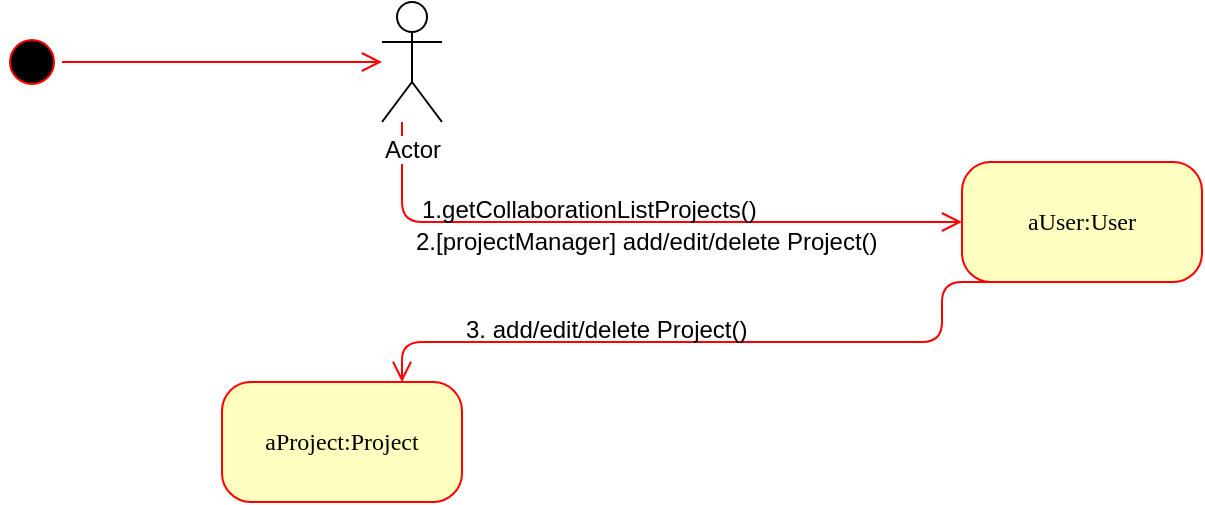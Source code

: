<mxfile version="10.6.8" type="github"><diagram id="bTygP8jArC5ZgPPniFPT" name="Page-1"><mxGraphModel dx="840" dy="471" grid="1" gridSize="10" guides="1" tooltips="1" connect="1" arrows="1" fold="1" page="1" pageScale="1" pageWidth="850" pageHeight="1100" math="0" shadow="0"><root><mxCell id="0"/><mxCell id="1" parent="0"/><mxCell id="5CvR00MzhttzFKRVb2KG-1" value="" style="ellipse;html=1;shape=startState;fillColor=#000000;strokeColor=#ff0000;rounded=1;shadow=0;comic=0;labelBackgroundColor=none;fontFamily=Verdana;fontSize=12;fontColor=#000000;align=center;direction=south;" vertex="1" parent="1"><mxGeometry x="130" y="135" width="30" height="30" as="geometry"/></mxCell><mxCell id="5CvR00MzhttzFKRVb2KG-2" value="aProject:Project" style="rounded=1;whiteSpace=wrap;html=1;arcSize=24;fillColor=#ffffc0;strokeColor=#ff0000;shadow=0;comic=0;labelBackgroundColor=none;fontFamily=Verdana;fontSize=12;fontColor=#000000;align=center;" vertex="1" parent="1"><mxGeometry x="240" y="310" width="120" height="60" as="geometry"/></mxCell><mxCell id="5CvR00MzhttzFKRVb2KG-3" value="aUser:User" style="rounded=1;whiteSpace=wrap;html=1;arcSize=24;fillColor=#ffffc0;strokeColor=#ff0000;shadow=0;comic=0;labelBackgroundColor=none;fontFamily=Verdana;fontSize=12;fontColor=#000000;align=center;" vertex="1" parent="1"><mxGeometry x="610" y="200" width="120" height="60" as="geometry"/></mxCell><mxCell id="5CvR00MzhttzFKRVb2KG-4" style="edgeStyle=orthogonalEdgeStyle;html=1;labelBackgroundColor=none;endArrow=open;endSize=8;strokeColor=#ff0000;fontFamily=Verdana;fontSize=12;align=left;" edge="1" parent="1" source="5CvR00MzhttzFKRVb2KG-1"><mxGeometry relative="1" as="geometry"><mxPoint x="320" y="150" as="targetPoint"/></mxGeometry></mxCell><mxCell id="5CvR00MzhttzFKRVb2KG-5" style="edgeStyle=orthogonalEdgeStyle;html=1;labelBackgroundColor=none;endArrow=open;endSize=8;strokeColor=#ff0000;fontFamily=Verdana;fontSize=12;align=left;entryX=0;entryY=0.5;" edge="1" parent="1" target="5CvR00MzhttzFKRVb2KG-3"><mxGeometry relative="1" as="geometry"><Array as="points"><mxPoint x="330" y="230"/></Array><mxPoint x="330" y="180" as="sourcePoint"/></mxGeometry></mxCell><mxCell id="5CvR00MzhttzFKRVb2KG-6" style="edgeStyle=orthogonalEdgeStyle;html=1;entryX=0.75;entryY=0;labelBackgroundColor=none;endArrow=open;endSize=8;strokeColor=#ff0000;fontFamily=Verdana;fontSize=12;align=left;exitX=0.5;exitY=1;" edge="1" parent="1" source="5CvR00MzhttzFKRVb2KG-3" target="5CvR00MzhttzFKRVb2KG-2"><mxGeometry relative="1" as="geometry"><mxPoint x="520" y="300" as="sourcePoint"/><Array as="points"><mxPoint x="600" y="290"/><mxPoint x="330" y="290"/></Array></mxGeometry></mxCell><mxCell id="5CvR00MzhttzFKRVb2KG-7" value="&lt;font&gt;1.&lt;/font&gt;&lt;font&gt;&lt;font&gt;&lt;font&gt;getCollaborationListProjects()&lt;/font&gt;&lt;/font&gt;&lt;/font&gt;" style="text;html=1;resizable=0;points=[];autosize=1;align=left;verticalAlign=top;spacingTop=-4;" vertex="1" parent="1"><mxGeometry x="338" y="214" width="200" height="20" as="geometry"/></mxCell><mxCell id="5CvR00MzhttzFKRVb2KG-8" value="2.[projectManager] add/edit/delete Project()" style="text;html=1;resizable=0;points=[];autosize=1;align=left;verticalAlign=top;spacingTop=-4;" vertex="1" parent="1"><mxGeometry x="335" y="230" width="280" height="20" as="geometry"/></mxCell><mxCell id="5CvR00MzhttzFKRVb2KG-9" value="3. add/edit/delete Project()" style="text;html=1;resizable=0;points=[];autosize=1;align=left;verticalAlign=top;spacingTop=-4;" vertex="1" parent="1"><mxGeometry x="360" y="274" width="180" height="20" as="geometry"/></mxCell><mxCell id="5CvR00MzhttzFKRVb2KG-10" value="Actor" style="shape=umlActor;verticalLabelPosition=bottom;labelBackgroundColor=#ffffff;verticalAlign=top;html=1;outlineConnect=0;" vertex="1" parent="1"><mxGeometry x="320" y="120" width="30" height="60" as="geometry"/></mxCell></root></mxGraphModel></diagram></mxfile>